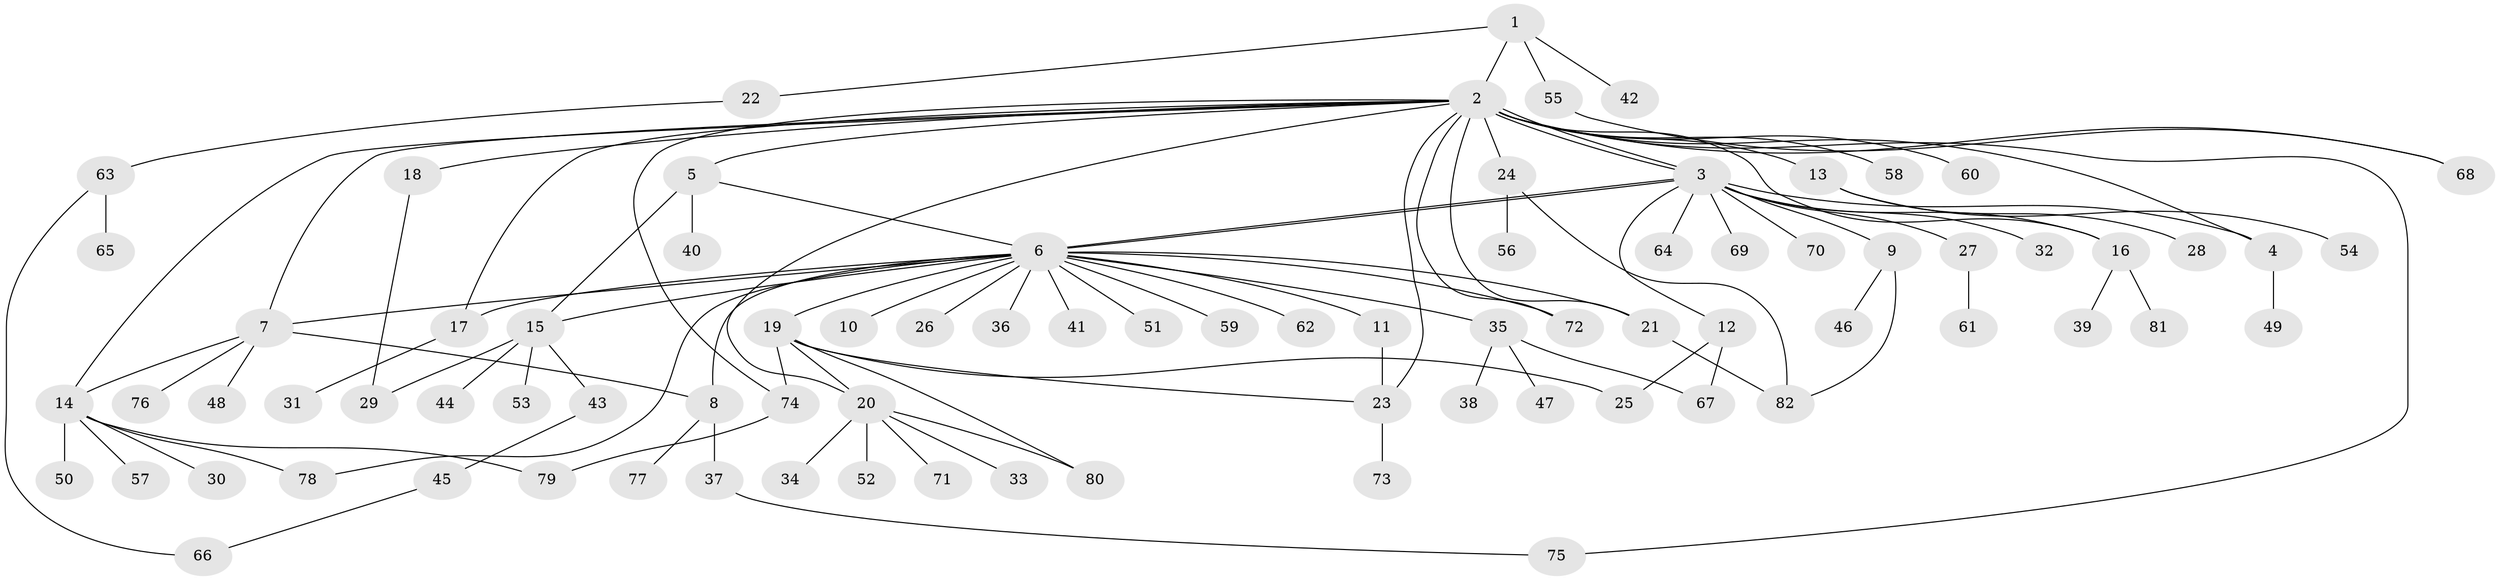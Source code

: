 // Generated by graph-tools (version 1.1) at 2025/49/03/09/25 03:49:47]
// undirected, 82 vertices, 108 edges
graph export_dot {
graph [start="1"]
  node [color=gray90,style=filled];
  1;
  2;
  3;
  4;
  5;
  6;
  7;
  8;
  9;
  10;
  11;
  12;
  13;
  14;
  15;
  16;
  17;
  18;
  19;
  20;
  21;
  22;
  23;
  24;
  25;
  26;
  27;
  28;
  29;
  30;
  31;
  32;
  33;
  34;
  35;
  36;
  37;
  38;
  39;
  40;
  41;
  42;
  43;
  44;
  45;
  46;
  47;
  48;
  49;
  50;
  51;
  52;
  53;
  54;
  55;
  56;
  57;
  58;
  59;
  60;
  61;
  62;
  63;
  64;
  65;
  66;
  67;
  68;
  69;
  70;
  71;
  72;
  73;
  74;
  75;
  76;
  77;
  78;
  79;
  80;
  81;
  82;
  1 -- 2;
  1 -- 22;
  1 -- 42;
  1 -- 55;
  2 -- 3;
  2 -- 3;
  2 -- 4;
  2 -- 5;
  2 -- 7;
  2 -- 13;
  2 -- 14;
  2 -- 16;
  2 -- 17;
  2 -- 18;
  2 -- 20;
  2 -- 21;
  2 -- 23;
  2 -- 24;
  2 -- 58;
  2 -- 60;
  2 -- 68;
  2 -- 72;
  2 -- 74;
  2 -- 75;
  3 -- 4;
  3 -- 6;
  3 -- 6;
  3 -- 9;
  3 -- 12;
  3 -- 16;
  3 -- 27;
  3 -- 32;
  3 -- 64;
  3 -- 69;
  3 -- 70;
  4 -- 49;
  5 -- 6;
  5 -- 15;
  5 -- 40;
  6 -- 7;
  6 -- 8;
  6 -- 10;
  6 -- 11;
  6 -- 15;
  6 -- 17;
  6 -- 19;
  6 -- 21;
  6 -- 26;
  6 -- 35;
  6 -- 36;
  6 -- 41;
  6 -- 51;
  6 -- 59;
  6 -- 62;
  6 -- 72;
  6 -- 78;
  7 -- 8;
  7 -- 14;
  7 -- 48;
  7 -- 76;
  8 -- 37;
  8 -- 77;
  9 -- 46;
  9 -- 82;
  11 -- 23;
  12 -- 25;
  12 -- 67;
  13 -- 28;
  13 -- 54;
  14 -- 30;
  14 -- 50;
  14 -- 57;
  14 -- 78;
  14 -- 79;
  15 -- 29;
  15 -- 43;
  15 -- 44;
  15 -- 53;
  16 -- 39;
  16 -- 81;
  17 -- 31;
  18 -- 29;
  19 -- 20;
  19 -- 23;
  19 -- 25;
  19 -- 74;
  19 -- 80;
  20 -- 33;
  20 -- 34;
  20 -- 52;
  20 -- 71;
  20 -- 80;
  21 -- 82;
  22 -- 63;
  23 -- 73;
  24 -- 56;
  24 -- 82;
  27 -- 61;
  35 -- 38;
  35 -- 47;
  35 -- 67;
  37 -- 75;
  43 -- 45;
  45 -- 66;
  55 -- 68;
  63 -- 65;
  63 -- 66;
  74 -- 79;
}
